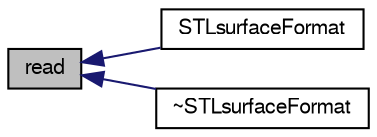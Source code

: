 digraph "read"
{
  bgcolor="transparent";
  edge [fontname="FreeSans",fontsize="10",labelfontname="FreeSans",labelfontsize="10"];
  node [fontname="FreeSans",fontsize="10",shape=record];
  rankdir="LR";
  Node514 [label="read",height=0.2,width=0.4,color="black", fillcolor="grey75", style="filled", fontcolor="black"];
  Node514 -> Node515 [dir="back",color="midnightblue",fontsize="10",style="solid",fontname="FreeSans"];
  Node515 [label="STLsurfaceFormat",height=0.2,width=0.4,color="black",URL="$a29642.html#a00e9ad6163e934926e806c0d9f3f6bf5",tooltip="Construct from file name. "];
  Node514 -> Node516 [dir="back",color="midnightblue",fontsize="10",style="solid",fontname="FreeSans"];
  Node516 [label="~STLsurfaceFormat",height=0.2,width=0.4,color="black",URL="$a29642.html#ad53d716264fd76202fe44f6a9b6cca9a",tooltip="Destructor. "];
}
